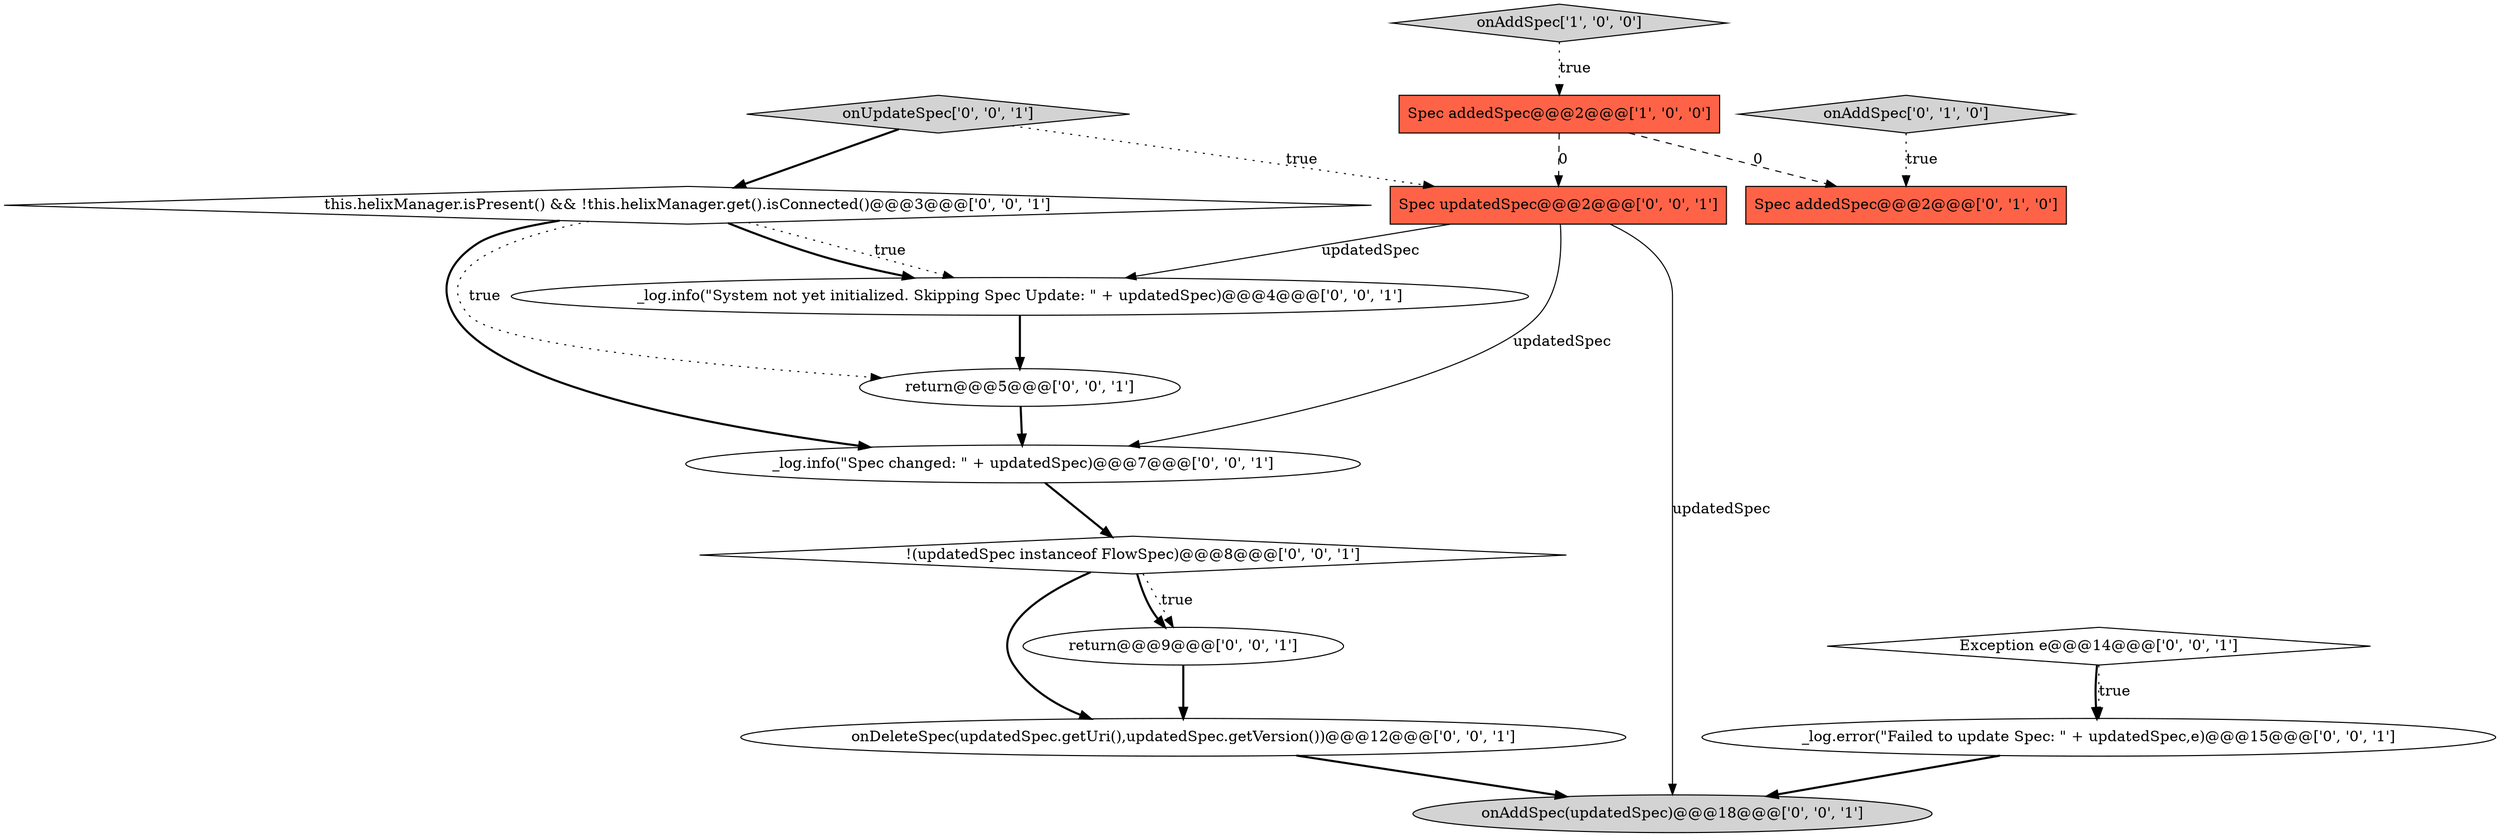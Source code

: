 digraph {
5 [style = filled, label = "Spec updatedSpec@@@2@@@['0', '0', '1']", fillcolor = tomato, shape = box image = "AAA0AAABBB3BBB"];
6 [style = filled, label = "_log.info(\"Spec changed: \" + updatedSpec)@@@7@@@['0', '0', '1']", fillcolor = white, shape = ellipse image = "AAA0AAABBB3BBB"];
10 [style = filled, label = "onUpdateSpec['0', '0', '1']", fillcolor = lightgray, shape = diamond image = "AAA0AAABBB3BBB"];
4 [style = filled, label = "onAddSpec(updatedSpec)@@@18@@@['0', '0', '1']", fillcolor = lightgray, shape = ellipse image = "AAA0AAABBB3BBB"];
1 [style = filled, label = "Spec addedSpec@@@2@@@['1', '0', '0']", fillcolor = tomato, shape = box image = "AAA1AAABBB1BBB"];
0 [style = filled, label = "onAddSpec['1', '0', '0']", fillcolor = lightgray, shape = diamond image = "AAA0AAABBB1BBB"];
7 [style = filled, label = "onDeleteSpec(updatedSpec.getUri(),updatedSpec.getVersion())@@@12@@@['0', '0', '1']", fillcolor = white, shape = ellipse image = "AAA0AAABBB3BBB"];
2 [style = filled, label = "Spec addedSpec@@@2@@@['0', '1', '0']", fillcolor = tomato, shape = box image = "AAA1AAABBB2BBB"];
14 [style = filled, label = "return@@@9@@@['0', '0', '1']", fillcolor = white, shape = ellipse image = "AAA0AAABBB3BBB"];
3 [style = filled, label = "onAddSpec['0', '1', '0']", fillcolor = lightgray, shape = diamond image = "AAA0AAABBB2BBB"];
12 [style = filled, label = "return@@@5@@@['0', '0', '1']", fillcolor = white, shape = ellipse image = "AAA0AAABBB3BBB"];
15 [style = filled, label = "_log.error(\"Failed to update Spec: \" + updatedSpec,e)@@@15@@@['0', '0', '1']", fillcolor = white, shape = ellipse image = "AAA0AAABBB3BBB"];
13 [style = filled, label = "_log.info(\"System not yet initialized. Skipping Spec Update: \" + updatedSpec)@@@4@@@['0', '0', '1']", fillcolor = white, shape = ellipse image = "AAA0AAABBB3BBB"];
9 [style = filled, label = "Exception e@@@14@@@['0', '0', '1']", fillcolor = white, shape = diamond image = "AAA0AAABBB3BBB"];
11 [style = filled, label = "!(updatedSpec instanceof FlowSpec)@@@8@@@['0', '0', '1']", fillcolor = white, shape = diamond image = "AAA0AAABBB3BBB"];
8 [style = filled, label = "this.helixManager.isPresent() && !this.helixManager.get().isConnected()@@@3@@@['0', '0', '1']", fillcolor = white, shape = diamond image = "AAA0AAABBB3BBB"];
5->13 [style = solid, label="updatedSpec"];
1->5 [style = dashed, label="0"];
11->14 [style = bold, label=""];
11->14 [style = dotted, label="true"];
8->6 [style = bold, label=""];
7->4 [style = bold, label=""];
10->5 [style = dotted, label="true"];
12->6 [style = bold, label=""];
5->6 [style = solid, label="updatedSpec"];
14->7 [style = bold, label=""];
13->12 [style = bold, label=""];
8->12 [style = dotted, label="true"];
10->8 [style = bold, label=""];
9->15 [style = bold, label=""];
6->11 [style = bold, label=""];
15->4 [style = bold, label=""];
5->4 [style = solid, label="updatedSpec"];
9->15 [style = dotted, label="true"];
8->13 [style = dotted, label="true"];
1->2 [style = dashed, label="0"];
11->7 [style = bold, label=""];
8->13 [style = bold, label=""];
3->2 [style = dotted, label="true"];
0->1 [style = dotted, label="true"];
}
